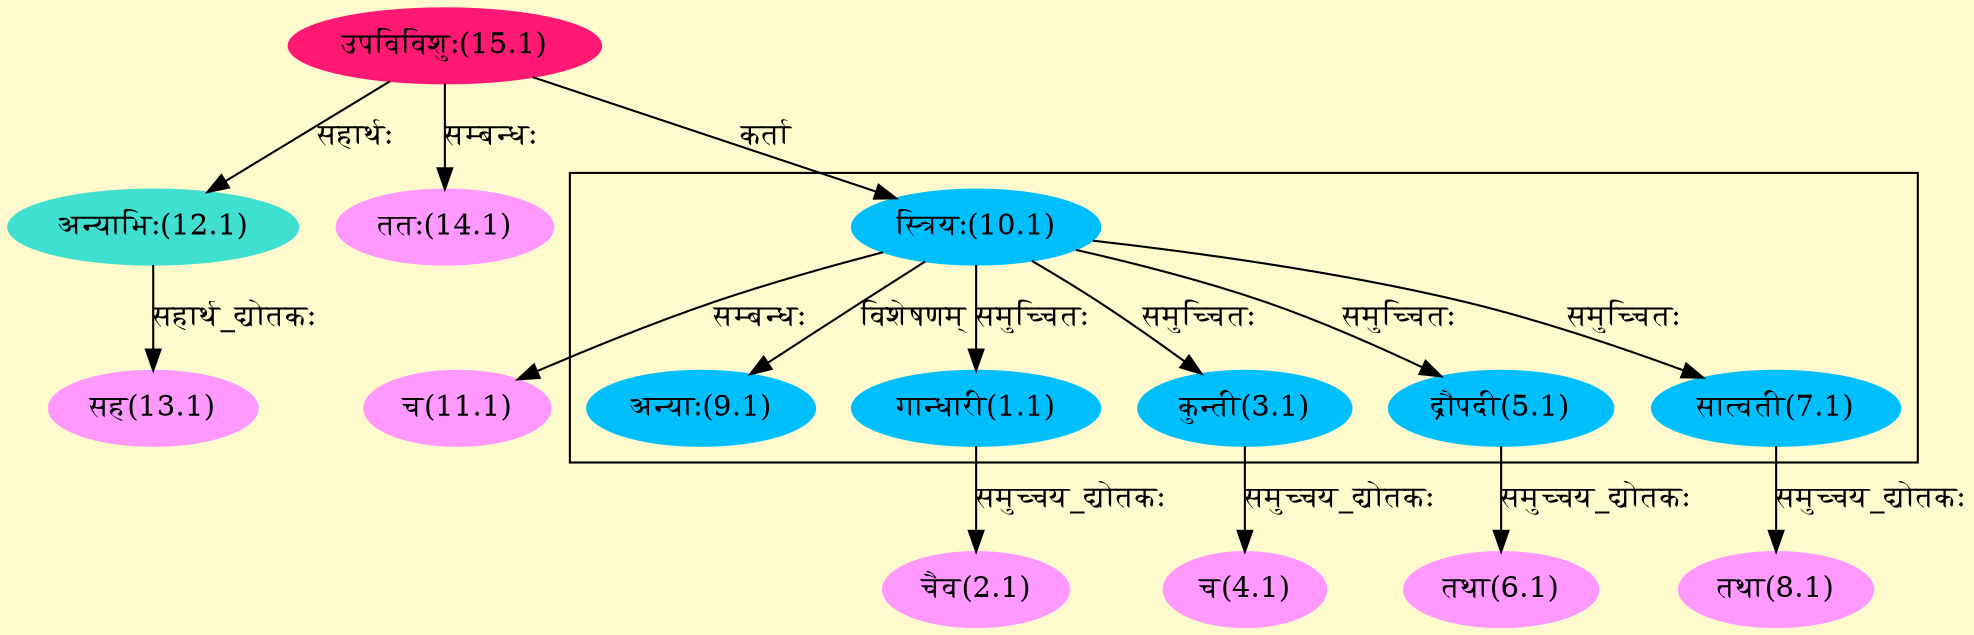 digraph G{
rankdir=BT;
 compound=true;
 bgcolor="lemonchiffon1";

subgraph cluster_1{
Node1_1 [style=filled, color="#00BFFF" label = "गान्धारी(1.1)"]
Node10_1 [style=filled, color="#00BFFF" label = "स्त्रियः(10.1)"]
Node3_1 [style=filled, color="#00BFFF" label = "कुन्ती(3.1)"]
Node5_1 [style=filled, color="#00BFFF" label = "द्रौपदी(5.1)"]
Node7_1 [style=filled, color="#00BFFF" label = "सात्वती(7.1)"]
Node9_1 [style=filled, color="#00BFFF" label = "अन्याः(9.1)"]

}
Node2_1 [style=filled, color="#FF99FF" label = "चैव(2.1)"]
Node1_1 [style=filled, color="#00BFFF" label = "गान्धारी(1.1)"]
Node4_1 [style=filled, color="#FF99FF" label = "च(4.1)"]
Node3_1 [style=filled, color="#00BFFF" label = "कुन्ती(3.1)"]
Node6_1 [style=filled, color="#FF99FF" label = "तथा(6.1)"]
Node5_1 [style=filled, color="#00BFFF" label = "द्रौपदी(5.1)"]
Node8_1 [style=filled, color="#FF99FF" label = "तथा(8.1)"]
Node7_1 [style=filled, color="#00BFFF" label = "सात्वती(7.1)"]
Node10_1 [style=filled, color="#00BFFF" label = "स्त्रियः(10.1)"]
Node15_1 [style=filled, color="#FF1975" label = "उपविविशुः(15.1)"]
Node11_1 [style=filled, color="#FF99FF" label = "च(11.1)"]
Node12_1 [style=filled, color="#40E0D0" label = "अन्याभिः(12.1)"]
Node13_1 [style=filled, color="#FF99FF" label = "सह(13.1)"]
Node14_1 [style=filled, color="#FF99FF" label = "ततः(14.1)"]
/* Start of Relations section */

Node1_1 -> Node10_1 [  label="समुच्चितः"  dir="back" ]
Node2_1 -> Node1_1 [  label="समुच्चय_द्योतकः"  dir="back" ]
Node3_1 -> Node10_1 [  label="समुच्चितः"  dir="back" ]
Node4_1 -> Node3_1 [  label="समुच्चय_द्योतकः"  dir="back" ]
Node5_1 -> Node10_1 [  label="समुच्चितः"  dir="back" ]
Node6_1 -> Node5_1 [  label="समुच्चय_द्योतकः"  dir="back" ]
Node7_1 -> Node10_1 [  label="समुच्चितः"  dir="back" ]
Node8_1 -> Node7_1 [  label="समुच्चय_द्योतकः"  dir="back" ]
Node9_1 -> Node10_1 [  label="विशेषणम्"  dir="back" ]
Node10_1 -> Node15_1 [  label="कर्ता"  dir="back" ]
Node11_1 -> Node10_1 [  label="सम्बन्धः"  dir="back" ]
Node12_1 -> Node15_1 [  label="सहार्थः"  dir="back" ]
Node13_1 -> Node12_1 [  label="सहार्थ_द्योतकः"  dir="back" ]
Node14_1 -> Node15_1 [  label="सम्बन्धः"  dir="back" ]
}
